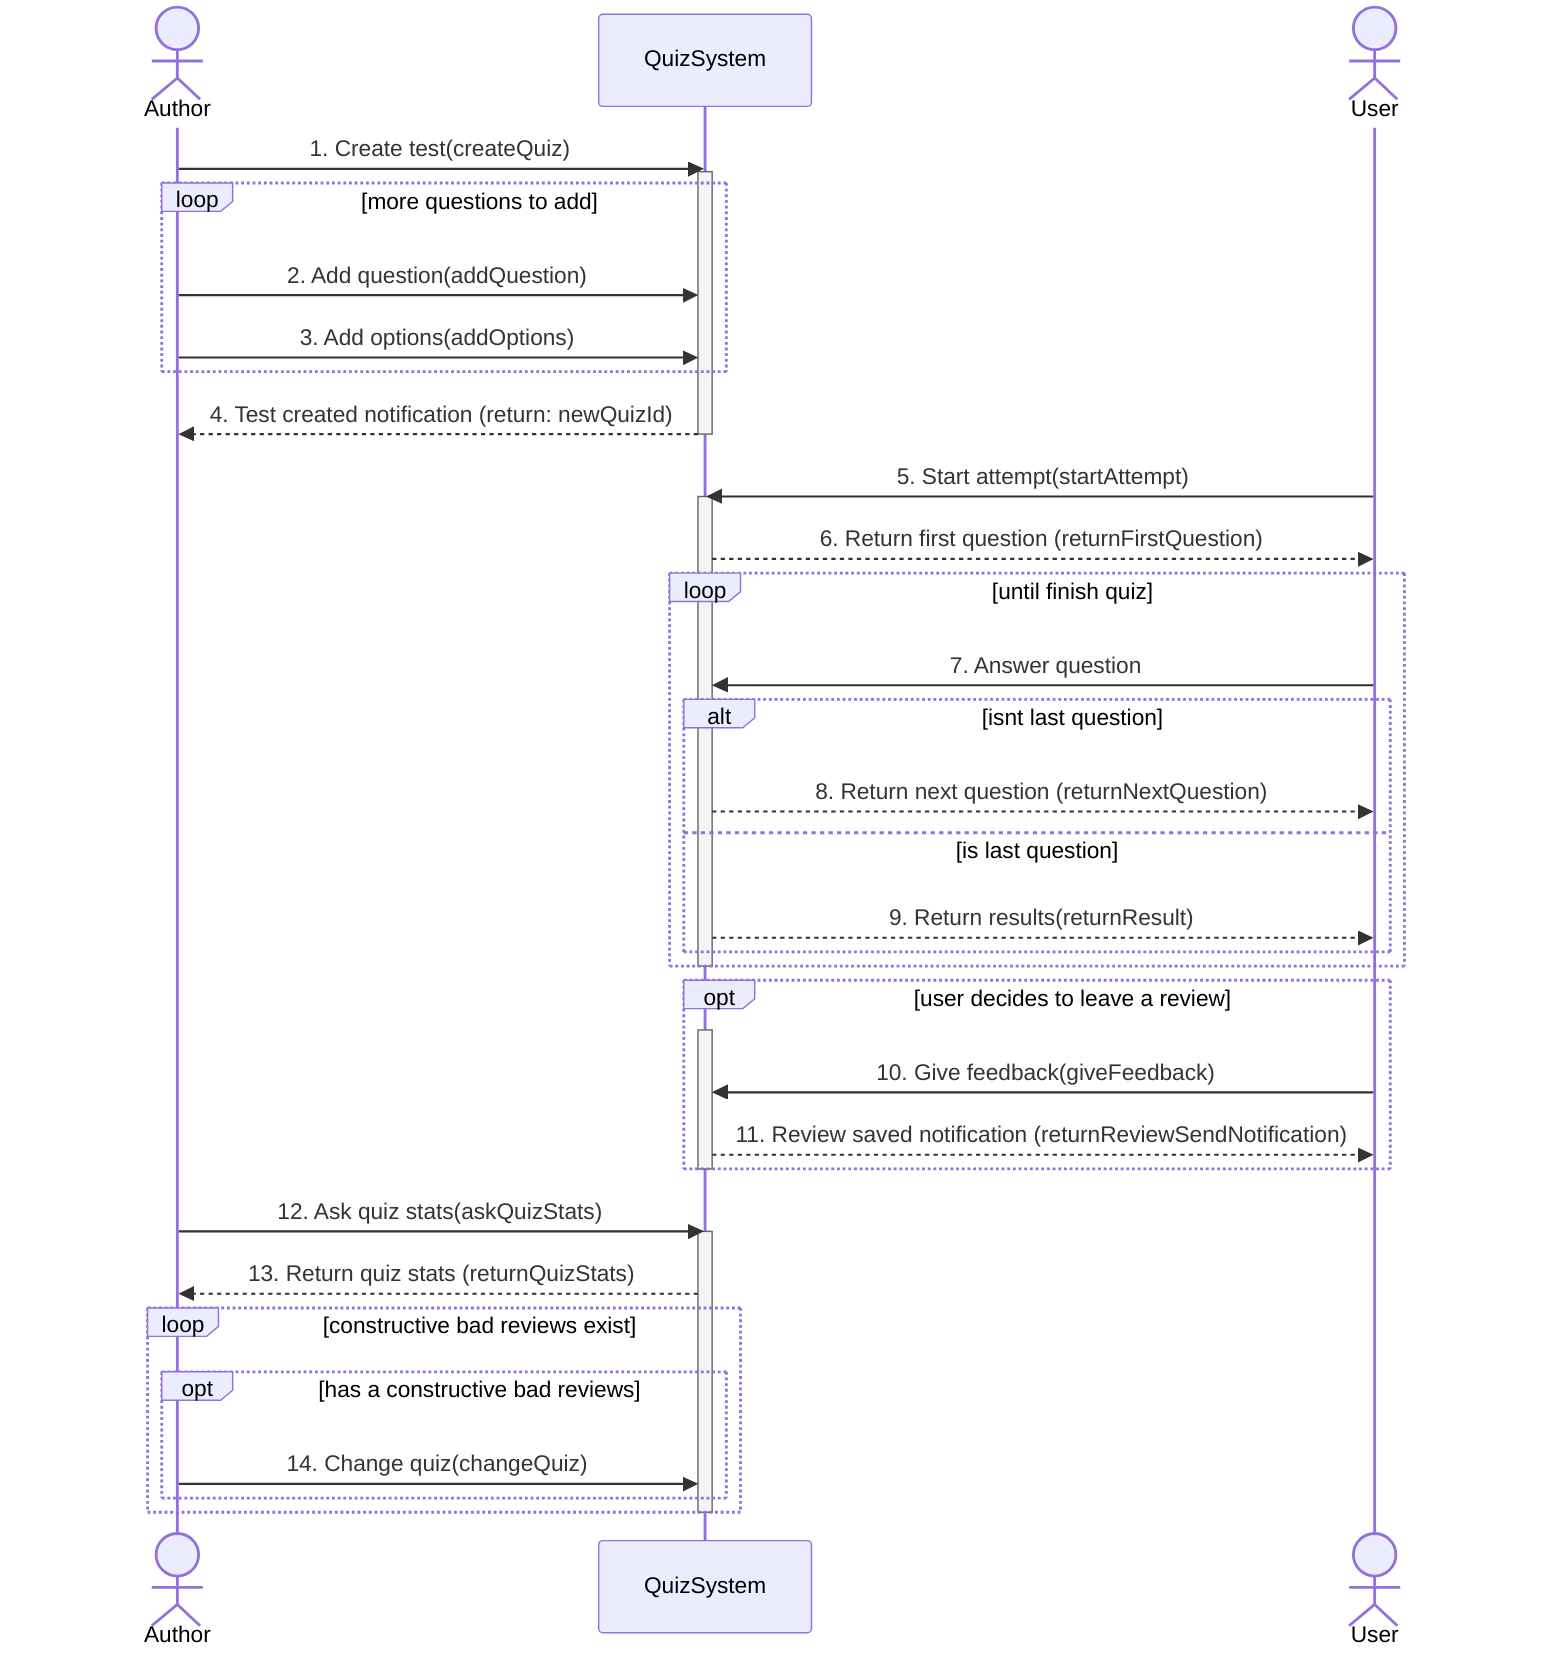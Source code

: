 sequenceDiagram
    actor Author
    participant QuizSystem
    actor User


    Author->>QuizSystem: 1. Create test(createQuiz)
    activate QuizSystem
    loop more questions to add
        Author->>QuizSystem: 2. Add question(addQuestion)
        Author->>QuizSystem: 3. Add options(addOptions)
    end
    QuizSystem-->>Author: 4. Test created notification (return: newQuizId)
    deactivate QuizSystem


    User->>QuizSystem: 5. Start attempt(startAttempt)
    activate QuizSystem
    QuizSystem-->>User: 6. Return first question (returnFirstQuestion)
  

    loop until finish quiz
        User->>QuizSystem: 7. Answer question
    
        alt isnt last question
            QuizSystem-->>User: 8. Return next question (returnNextQuestion)
        else is last question
            QuizSystem-->>User: 9. Return results(returnResult)
        end
    end
    deactivate QuizSystem
    
    opt user decides to leave a review
    activate QuizSystem
        User->>QuizSystem: 10. Give feedback(giveFeedback)
        QuizSystem-->>User: 11. Review saved notification (returnReviewSendNotification)
       
    end
     deactivate QuizSystem

    Author->>QuizSystem: 12. Ask quiz stats(askQuizStats)
    activate QuizSystem
    QuizSystem-->>Author: 13. Return quiz stats (returnQuizStats)


    loop constructive bad reviews exist
        opt has a constructive bad reviews
            Author->>QuizSystem: 14. Change quiz(changeQuiz)
        end
    end
    deactivate QuizSystem